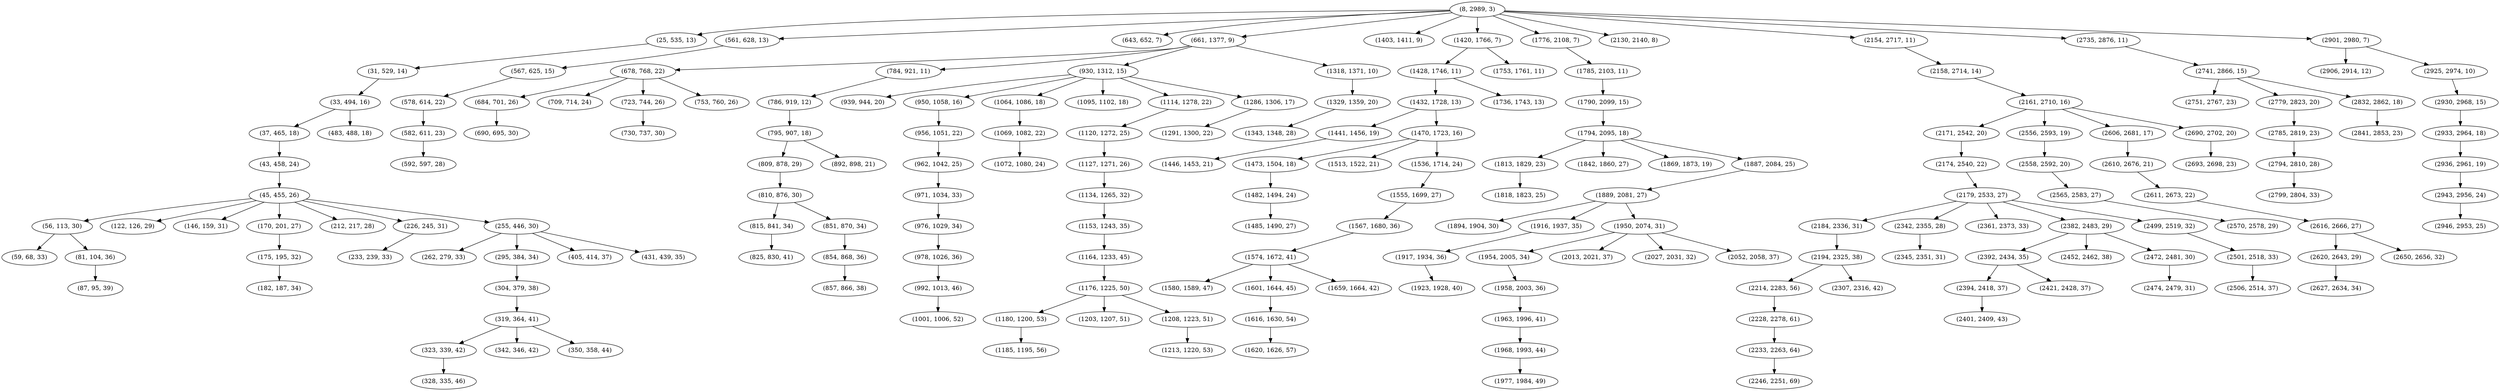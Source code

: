 digraph tree {
    "(8, 2989, 3)";
    "(25, 535, 13)";
    "(31, 529, 14)";
    "(33, 494, 16)";
    "(37, 465, 18)";
    "(43, 458, 24)";
    "(45, 455, 26)";
    "(56, 113, 30)";
    "(59, 68, 33)";
    "(81, 104, 36)";
    "(87, 95, 39)";
    "(122, 126, 29)";
    "(146, 159, 31)";
    "(170, 201, 27)";
    "(175, 195, 32)";
    "(182, 187, 34)";
    "(212, 217, 28)";
    "(226, 245, 31)";
    "(233, 239, 33)";
    "(255, 446, 30)";
    "(262, 279, 33)";
    "(295, 384, 34)";
    "(304, 379, 38)";
    "(319, 364, 41)";
    "(323, 339, 42)";
    "(328, 335, 46)";
    "(342, 346, 42)";
    "(350, 358, 44)";
    "(405, 414, 37)";
    "(431, 439, 35)";
    "(483, 488, 18)";
    "(561, 628, 13)";
    "(567, 625, 15)";
    "(578, 614, 22)";
    "(582, 611, 23)";
    "(592, 597, 28)";
    "(643, 652, 7)";
    "(661, 1377, 9)";
    "(678, 768, 22)";
    "(684, 701, 26)";
    "(690, 695, 30)";
    "(709, 714, 24)";
    "(723, 744, 26)";
    "(730, 737, 30)";
    "(753, 760, 26)";
    "(784, 921, 11)";
    "(786, 919, 12)";
    "(795, 907, 18)";
    "(809, 878, 29)";
    "(810, 876, 30)";
    "(815, 841, 34)";
    "(825, 830, 41)";
    "(851, 870, 34)";
    "(854, 868, 36)";
    "(857, 866, 38)";
    "(892, 898, 21)";
    "(930, 1312, 15)";
    "(939, 944, 20)";
    "(950, 1058, 16)";
    "(956, 1051, 22)";
    "(962, 1042, 25)";
    "(971, 1034, 33)";
    "(976, 1029, 34)";
    "(978, 1026, 36)";
    "(992, 1013, 46)";
    "(1001, 1006, 52)";
    "(1064, 1086, 18)";
    "(1069, 1082, 22)";
    "(1072, 1080, 24)";
    "(1095, 1102, 18)";
    "(1114, 1278, 22)";
    "(1120, 1272, 25)";
    "(1127, 1271, 26)";
    "(1134, 1265, 32)";
    "(1153, 1243, 35)";
    "(1164, 1233, 45)";
    "(1176, 1225, 50)";
    "(1180, 1200, 53)";
    "(1185, 1195, 56)";
    "(1203, 1207, 51)";
    "(1208, 1223, 51)";
    "(1213, 1220, 53)";
    "(1286, 1306, 17)";
    "(1291, 1300, 22)";
    "(1318, 1371, 10)";
    "(1329, 1359, 20)";
    "(1343, 1348, 28)";
    "(1403, 1411, 9)";
    "(1420, 1766, 7)";
    "(1428, 1746, 11)";
    "(1432, 1728, 13)";
    "(1441, 1456, 19)";
    "(1446, 1453, 21)";
    "(1470, 1723, 16)";
    "(1473, 1504, 18)";
    "(1482, 1494, 24)";
    "(1485, 1490, 27)";
    "(1513, 1522, 21)";
    "(1536, 1714, 24)";
    "(1555, 1699, 27)";
    "(1567, 1680, 36)";
    "(1574, 1672, 41)";
    "(1580, 1589, 47)";
    "(1601, 1644, 45)";
    "(1616, 1630, 54)";
    "(1620, 1626, 57)";
    "(1659, 1664, 42)";
    "(1736, 1743, 13)";
    "(1753, 1761, 11)";
    "(1776, 2108, 7)";
    "(1785, 2103, 11)";
    "(1790, 2099, 15)";
    "(1794, 2095, 18)";
    "(1813, 1829, 23)";
    "(1818, 1823, 25)";
    "(1842, 1860, 27)";
    "(1869, 1873, 19)";
    "(1887, 2084, 25)";
    "(1889, 2081, 27)";
    "(1894, 1904, 30)";
    "(1916, 1937, 35)";
    "(1917, 1934, 36)";
    "(1923, 1928, 40)";
    "(1950, 2074, 31)";
    "(1954, 2005, 34)";
    "(1958, 2003, 36)";
    "(1963, 1996, 41)";
    "(1968, 1993, 44)";
    "(1977, 1984, 49)";
    "(2013, 2021, 37)";
    "(2027, 2031, 32)";
    "(2052, 2058, 37)";
    "(2130, 2140, 8)";
    "(2154, 2717, 11)";
    "(2158, 2714, 14)";
    "(2161, 2710, 16)";
    "(2171, 2542, 20)";
    "(2174, 2540, 22)";
    "(2179, 2533, 27)";
    "(2184, 2336, 31)";
    "(2194, 2325, 38)";
    "(2214, 2283, 56)";
    "(2228, 2278, 61)";
    "(2233, 2263, 64)";
    "(2246, 2251, 69)";
    "(2307, 2316, 42)";
    "(2342, 2355, 28)";
    "(2345, 2351, 31)";
    "(2361, 2373, 33)";
    "(2382, 2483, 29)";
    "(2392, 2434, 35)";
    "(2394, 2418, 37)";
    "(2401, 2409, 43)";
    "(2421, 2428, 37)";
    "(2452, 2462, 38)";
    "(2472, 2481, 30)";
    "(2474, 2479, 31)";
    "(2499, 2519, 32)";
    "(2501, 2518, 33)";
    "(2506, 2514, 37)";
    "(2556, 2593, 19)";
    "(2558, 2592, 20)";
    "(2565, 2583, 27)";
    "(2570, 2578, 29)";
    "(2606, 2681, 17)";
    "(2610, 2676, 21)";
    "(2611, 2673, 22)";
    "(2616, 2666, 27)";
    "(2620, 2643, 29)";
    "(2627, 2634, 34)";
    "(2650, 2656, 32)";
    "(2690, 2702, 20)";
    "(2693, 2698, 23)";
    "(2735, 2876, 11)";
    "(2741, 2866, 15)";
    "(2751, 2767, 23)";
    "(2779, 2823, 20)";
    "(2785, 2819, 23)";
    "(2794, 2810, 28)";
    "(2799, 2804, 33)";
    "(2832, 2862, 18)";
    "(2841, 2853, 23)";
    "(2901, 2980, 7)";
    "(2906, 2914, 12)";
    "(2925, 2974, 10)";
    "(2930, 2968, 15)";
    "(2933, 2964, 18)";
    "(2936, 2961, 19)";
    "(2943, 2956, 24)";
    "(2946, 2953, 25)";
    "(8, 2989, 3)" -> "(25, 535, 13)";
    "(8, 2989, 3)" -> "(561, 628, 13)";
    "(8, 2989, 3)" -> "(643, 652, 7)";
    "(8, 2989, 3)" -> "(661, 1377, 9)";
    "(8, 2989, 3)" -> "(1403, 1411, 9)";
    "(8, 2989, 3)" -> "(1420, 1766, 7)";
    "(8, 2989, 3)" -> "(1776, 2108, 7)";
    "(8, 2989, 3)" -> "(2130, 2140, 8)";
    "(8, 2989, 3)" -> "(2154, 2717, 11)";
    "(8, 2989, 3)" -> "(2735, 2876, 11)";
    "(8, 2989, 3)" -> "(2901, 2980, 7)";
    "(25, 535, 13)" -> "(31, 529, 14)";
    "(31, 529, 14)" -> "(33, 494, 16)";
    "(33, 494, 16)" -> "(37, 465, 18)";
    "(33, 494, 16)" -> "(483, 488, 18)";
    "(37, 465, 18)" -> "(43, 458, 24)";
    "(43, 458, 24)" -> "(45, 455, 26)";
    "(45, 455, 26)" -> "(56, 113, 30)";
    "(45, 455, 26)" -> "(122, 126, 29)";
    "(45, 455, 26)" -> "(146, 159, 31)";
    "(45, 455, 26)" -> "(170, 201, 27)";
    "(45, 455, 26)" -> "(212, 217, 28)";
    "(45, 455, 26)" -> "(226, 245, 31)";
    "(45, 455, 26)" -> "(255, 446, 30)";
    "(56, 113, 30)" -> "(59, 68, 33)";
    "(56, 113, 30)" -> "(81, 104, 36)";
    "(81, 104, 36)" -> "(87, 95, 39)";
    "(170, 201, 27)" -> "(175, 195, 32)";
    "(175, 195, 32)" -> "(182, 187, 34)";
    "(226, 245, 31)" -> "(233, 239, 33)";
    "(255, 446, 30)" -> "(262, 279, 33)";
    "(255, 446, 30)" -> "(295, 384, 34)";
    "(255, 446, 30)" -> "(405, 414, 37)";
    "(255, 446, 30)" -> "(431, 439, 35)";
    "(295, 384, 34)" -> "(304, 379, 38)";
    "(304, 379, 38)" -> "(319, 364, 41)";
    "(319, 364, 41)" -> "(323, 339, 42)";
    "(319, 364, 41)" -> "(342, 346, 42)";
    "(319, 364, 41)" -> "(350, 358, 44)";
    "(323, 339, 42)" -> "(328, 335, 46)";
    "(561, 628, 13)" -> "(567, 625, 15)";
    "(567, 625, 15)" -> "(578, 614, 22)";
    "(578, 614, 22)" -> "(582, 611, 23)";
    "(582, 611, 23)" -> "(592, 597, 28)";
    "(661, 1377, 9)" -> "(678, 768, 22)";
    "(661, 1377, 9)" -> "(784, 921, 11)";
    "(661, 1377, 9)" -> "(930, 1312, 15)";
    "(661, 1377, 9)" -> "(1318, 1371, 10)";
    "(678, 768, 22)" -> "(684, 701, 26)";
    "(678, 768, 22)" -> "(709, 714, 24)";
    "(678, 768, 22)" -> "(723, 744, 26)";
    "(678, 768, 22)" -> "(753, 760, 26)";
    "(684, 701, 26)" -> "(690, 695, 30)";
    "(723, 744, 26)" -> "(730, 737, 30)";
    "(784, 921, 11)" -> "(786, 919, 12)";
    "(786, 919, 12)" -> "(795, 907, 18)";
    "(795, 907, 18)" -> "(809, 878, 29)";
    "(795, 907, 18)" -> "(892, 898, 21)";
    "(809, 878, 29)" -> "(810, 876, 30)";
    "(810, 876, 30)" -> "(815, 841, 34)";
    "(810, 876, 30)" -> "(851, 870, 34)";
    "(815, 841, 34)" -> "(825, 830, 41)";
    "(851, 870, 34)" -> "(854, 868, 36)";
    "(854, 868, 36)" -> "(857, 866, 38)";
    "(930, 1312, 15)" -> "(939, 944, 20)";
    "(930, 1312, 15)" -> "(950, 1058, 16)";
    "(930, 1312, 15)" -> "(1064, 1086, 18)";
    "(930, 1312, 15)" -> "(1095, 1102, 18)";
    "(930, 1312, 15)" -> "(1114, 1278, 22)";
    "(930, 1312, 15)" -> "(1286, 1306, 17)";
    "(950, 1058, 16)" -> "(956, 1051, 22)";
    "(956, 1051, 22)" -> "(962, 1042, 25)";
    "(962, 1042, 25)" -> "(971, 1034, 33)";
    "(971, 1034, 33)" -> "(976, 1029, 34)";
    "(976, 1029, 34)" -> "(978, 1026, 36)";
    "(978, 1026, 36)" -> "(992, 1013, 46)";
    "(992, 1013, 46)" -> "(1001, 1006, 52)";
    "(1064, 1086, 18)" -> "(1069, 1082, 22)";
    "(1069, 1082, 22)" -> "(1072, 1080, 24)";
    "(1114, 1278, 22)" -> "(1120, 1272, 25)";
    "(1120, 1272, 25)" -> "(1127, 1271, 26)";
    "(1127, 1271, 26)" -> "(1134, 1265, 32)";
    "(1134, 1265, 32)" -> "(1153, 1243, 35)";
    "(1153, 1243, 35)" -> "(1164, 1233, 45)";
    "(1164, 1233, 45)" -> "(1176, 1225, 50)";
    "(1176, 1225, 50)" -> "(1180, 1200, 53)";
    "(1176, 1225, 50)" -> "(1203, 1207, 51)";
    "(1176, 1225, 50)" -> "(1208, 1223, 51)";
    "(1180, 1200, 53)" -> "(1185, 1195, 56)";
    "(1208, 1223, 51)" -> "(1213, 1220, 53)";
    "(1286, 1306, 17)" -> "(1291, 1300, 22)";
    "(1318, 1371, 10)" -> "(1329, 1359, 20)";
    "(1329, 1359, 20)" -> "(1343, 1348, 28)";
    "(1420, 1766, 7)" -> "(1428, 1746, 11)";
    "(1420, 1766, 7)" -> "(1753, 1761, 11)";
    "(1428, 1746, 11)" -> "(1432, 1728, 13)";
    "(1428, 1746, 11)" -> "(1736, 1743, 13)";
    "(1432, 1728, 13)" -> "(1441, 1456, 19)";
    "(1432, 1728, 13)" -> "(1470, 1723, 16)";
    "(1441, 1456, 19)" -> "(1446, 1453, 21)";
    "(1470, 1723, 16)" -> "(1473, 1504, 18)";
    "(1470, 1723, 16)" -> "(1513, 1522, 21)";
    "(1470, 1723, 16)" -> "(1536, 1714, 24)";
    "(1473, 1504, 18)" -> "(1482, 1494, 24)";
    "(1482, 1494, 24)" -> "(1485, 1490, 27)";
    "(1536, 1714, 24)" -> "(1555, 1699, 27)";
    "(1555, 1699, 27)" -> "(1567, 1680, 36)";
    "(1567, 1680, 36)" -> "(1574, 1672, 41)";
    "(1574, 1672, 41)" -> "(1580, 1589, 47)";
    "(1574, 1672, 41)" -> "(1601, 1644, 45)";
    "(1574, 1672, 41)" -> "(1659, 1664, 42)";
    "(1601, 1644, 45)" -> "(1616, 1630, 54)";
    "(1616, 1630, 54)" -> "(1620, 1626, 57)";
    "(1776, 2108, 7)" -> "(1785, 2103, 11)";
    "(1785, 2103, 11)" -> "(1790, 2099, 15)";
    "(1790, 2099, 15)" -> "(1794, 2095, 18)";
    "(1794, 2095, 18)" -> "(1813, 1829, 23)";
    "(1794, 2095, 18)" -> "(1842, 1860, 27)";
    "(1794, 2095, 18)" -> "(1869, 1873, 19)";
    "(1794, 2095, 18)" -> "(1887, 2084, 25)";
    "(1813, 1829, 23)" -> "(1818, 1823, 25)";
    "(1887, 2084, 25)" -> "(1889, 2081, 27)";
    "(1889, 2081, 27)" -> "(1894, 1904, 30)";
    "(1889, 2081, 27)" -> "(1916, 1937, 35)";
    "(1889, 2081, 27)" -> "(1950, 2074, 31)";
    "(1916, 1937, 35)" -> "(1917, 1934, 36)";
    "(1917, 1934, 36)" -> "(1923, 1928, 40)";
    "(1950, 2074, 31)" -> "(1954, 2005, 34)";
    "(1950, 2074, 31)" -> "(2013, 2021, 37)";
    "(1950, 2074, 31)" -> "(2027, 2031, 32)";
    "(1950, 2074, 31)" -> "(2052, 2058, 37)";
    "(1954, 2005, 34)" -> "(1958, 2003, 36)";
    "(1958, 2003, 36)" -> "(1963, 1996, 41)";
    "(1963, 1996, 41)" -> "(1968, 1993, 44)";
    "(1968, 1993, 44)" -> "(1977, 1984, 49)";
    "(2154, 2717, 11)" -> "(2158, 2714, 14)";
    "(2158, 2714, 14)" -> "(2161, 2710, 16)";
    "(2161, 2710, 16)" -> "(2171, 2542, 20)";
    "(2161, 2710, 16)" -> "(2556, 2593, 19)";
    "(2161, 2710, 16)" -> "(2606, 2681, 17)";
    "(2161, 2710, 16)" -> "(2690, 2702, 20)";
    "(2171, 2542, 20)" -> "(2174, 2540, 22)";
    "(2174, 2540, 22)" -> "(2179, 2533, 27)";
    "(2179, 2533, 27)" -> "(2184, 2336, 31)";
    "(2179, 2533, 27)" -> "(2342, 2355, 28)";
    "(2179, 2533, 27)" -> "(2361, 2373, 33)";
    "(2179, 2533, 27)" -> "(2382, 2483, 29)";
    "(2179, 2533, 27)" -> "(2499, 2519, 32)";
    "(2184, 2336, 31)" -> "(2194, 2325, 38)";
    "(2194, 2325, 38)" -> "(2214, 2283, 56)";
    "(2194, 2325, 38)" -> "(2307, 2316, 42)";
    "(2214, 2283, 56)" -> "(2228, 2278, 61)";
    "(2228, 2278, 61)" -> "(2233, 2263, 64)";
    "(2233, 2263, 64)" -> "(2246, 2251, 69)";
    "(2342, 2355, 28)" -> "(2345, 2351, 31)";
    "(2382, 2483, 29)" -> "(2392, 2434, 35)";
    "(2382, 2483, 29)" -> "(2452, 2462, 38)";
    "(2382, 2483, 29)" -> "(2472, 2481, 30)";
    "(2392, 2434, 35)" -> "(2394, 2418, 37)";
    "(2392, 2434, 35)" -> "(2421, 2428, 37)";
    "(2394, 2418, 37)" -> "(2401, 2409, 43)";
    "(2472, 2481, 30)" -> "(2474, 2479, 31)";
    "(2499, 2519, 32)" -> "(2501, 2518, 33)";
    "(2501, 2518, 33)" -> "(2506, 2514, 37)";
    "(2556, 2593, 19)" -> "(2558, 2592, 20)";
    "(2558, 2592, 20)" -> "(2565, 2583, 27)";
    "(2565, 2583, 27)" -> "(2570, 2578, 29)";
    "(2606, 2681, 17)" -> "(2610, 2676, 21)";
    "(2610, 2676, 21)" -> "(2611, 2673, 22)";
    "(2611, 2673, 22)" -> "(2616, 2666, 27)";
    "(2616, 2666, 27)" -> "(2620, 2643, 29)";
    "(2616, 2666, 27)" -> "(2650, 2656, 32)";
    "(2620, 2643, 29)" -> "(2627, 2634, 34)";
    "(2690, 2702, 20)" -> "(2693, 2698, 23)";
    "(2735, 2876, 11)" -> "(2741, 2866, 15)";
    "(2741, 2866, 15)" -> "(2751, 2767, 23)";
    "(2741, 2866, 15)" -> "(2779, 2823, 20)";
    "(2741, 2866, 15)" -> "(2832, 2862, 18)";
    "(2779, 2823, 20)" -> "(2785, 2819, 23)";
    "(2785, 2819, 23)" -> "(2794, 2810, 28)";
    "(2794, 2810, 28)" -> "(2799, 2804, 33)";
    "(2832, 2862, 18)" -> "(2841, 2853, 23)";
    "(2901, 2980, 7)" -> "(2906, 2914, 12)";
    "(2901, 2980, 7)" -> "(2925, 2974, 10)";
    "(2925, 2974, 10)" -> "(2930, 2968, 15)";
    "(2930, 2968, 15)" -> "(2933, 2964, 18)";
    "(2933, 2964, 18)" -> "(2936, 2961, 19)";
    "(2936, 2961, 19)" -> "(2943, 2956, 24)";
    "(2943, 2956, 24)" -> "(2946, 2953, 25)";
}
